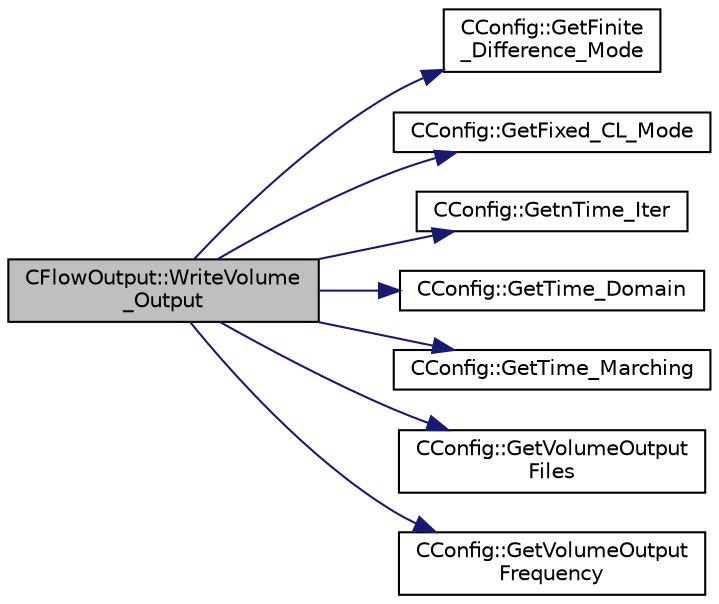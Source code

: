 digraph "CFlowOutput::WriteVolume_Output"
{
 // LATEX_PDF_SIZE
  edge [fontname="Helvetica",fontsize="10",labelfontname="Helvetica",labelfontsize="10"];
  node [fontname="Helvetica",fontsize="10",shape=record];
  rankdir="LR";
  Node1 [label="CFlowOutput::WriteVolume\l_Output",height=0.2,width=0.4,color="black", fillcolor="grey75", style="filled", fontcolor="black",tooltip="Determines if the the volume output should be written."];
  Node1 -> Node2 [color="midnightblue",fontsize="10",style="solid",fontname="Helvetica"];
  Node2 [label="CConfig::GetFinite\l_Difference_Mode",height=0.2,width=0.4,color="black", fillcolor="white", style="filled",URL="$classCConfig.html#a086267437e0e28761b3a3a6886091e01",tooltip="Get whether at the end of finite differencing (Fixed CL mode)"];
  Node1 -> Node3 [color="midnightblue",fontsize="10",style="solid",fontname="Helvetica"];
  Node3 [label="CConfig::GetFixed_CL_Mode",height=0.2,width=0.4,color="black", fillcolor="white", style="filled",URL="$classCConfig.html#ae688e355a74025050498d8c03aee35b2",tooltip="Get information about whether to use fixed CL mode."];
  Node1 -> Node4 [color="midnightblue",fontsize="10",style="solid",fontname="Helvetica"];
  Node4 [label="CConfig::GetnTime_Iter",height=0.2,width=0.4,color="black", fillcolor="white", style="filled",URL="$classCConfig.html#a22b101932c391aea5173975130f488fd",tooltip="Get the number of time iterations."];
  Node1 -> Node5 [color="midnightblue",fontsize="10",style="solid",fontname="Helvetica"];
  Node5 [label="CConfig::GetTime_Domain",height=0.2,width=0.4,color="black", fillcolor="white", style="filled",URL="$classCConfig.html#a85d2e3cf43b77c63642c40c235b853f3",tooltip="Check if the multizone problem is solved for time domain."];
  Node1 -> Node6 [color="midnightblue",fontsize="10",style="solid",fontname="Helvetica"];
  Node6 [label="CConfig::GetTime_Marching",height=0.2,width=0.4,color="black", fillcolor="white", style="filled",URL="$classCConfig.html#ac47e04d76ce865893a94dcedd3c9b6a5",tooltip="Provides information about the time integration, and change the write in the output files information..."];
  Node1 -> Node7 [color="midnightblue",fontsize="10",style="solid",fontname="Helvetica"];
  Node7 [label="CConfig::GetVolumeOutput\lFiles",height=0.2,width=0.4,color="black", fillcolor="white", style="filled",URL="$classCConfig.html#adfae5472df18b9be89665c415e0061df",tooltip="GetVolumeOutputFiles."];
  Node1 -> Node8 [color="midnightblue",fontsize="10",style="solid",fontname="Helvetica"];
  Node8 [label="CConfig::GetVolumeOutput\lFrequency",height=0.2,width=0.4,color="black", fillcolor="white", style="filled",URL="$classCConfig.html#a130e8c890fc0d1fea6c70273fbe71c77",tooltip="GetVolumeOutputFrequency."];
}
